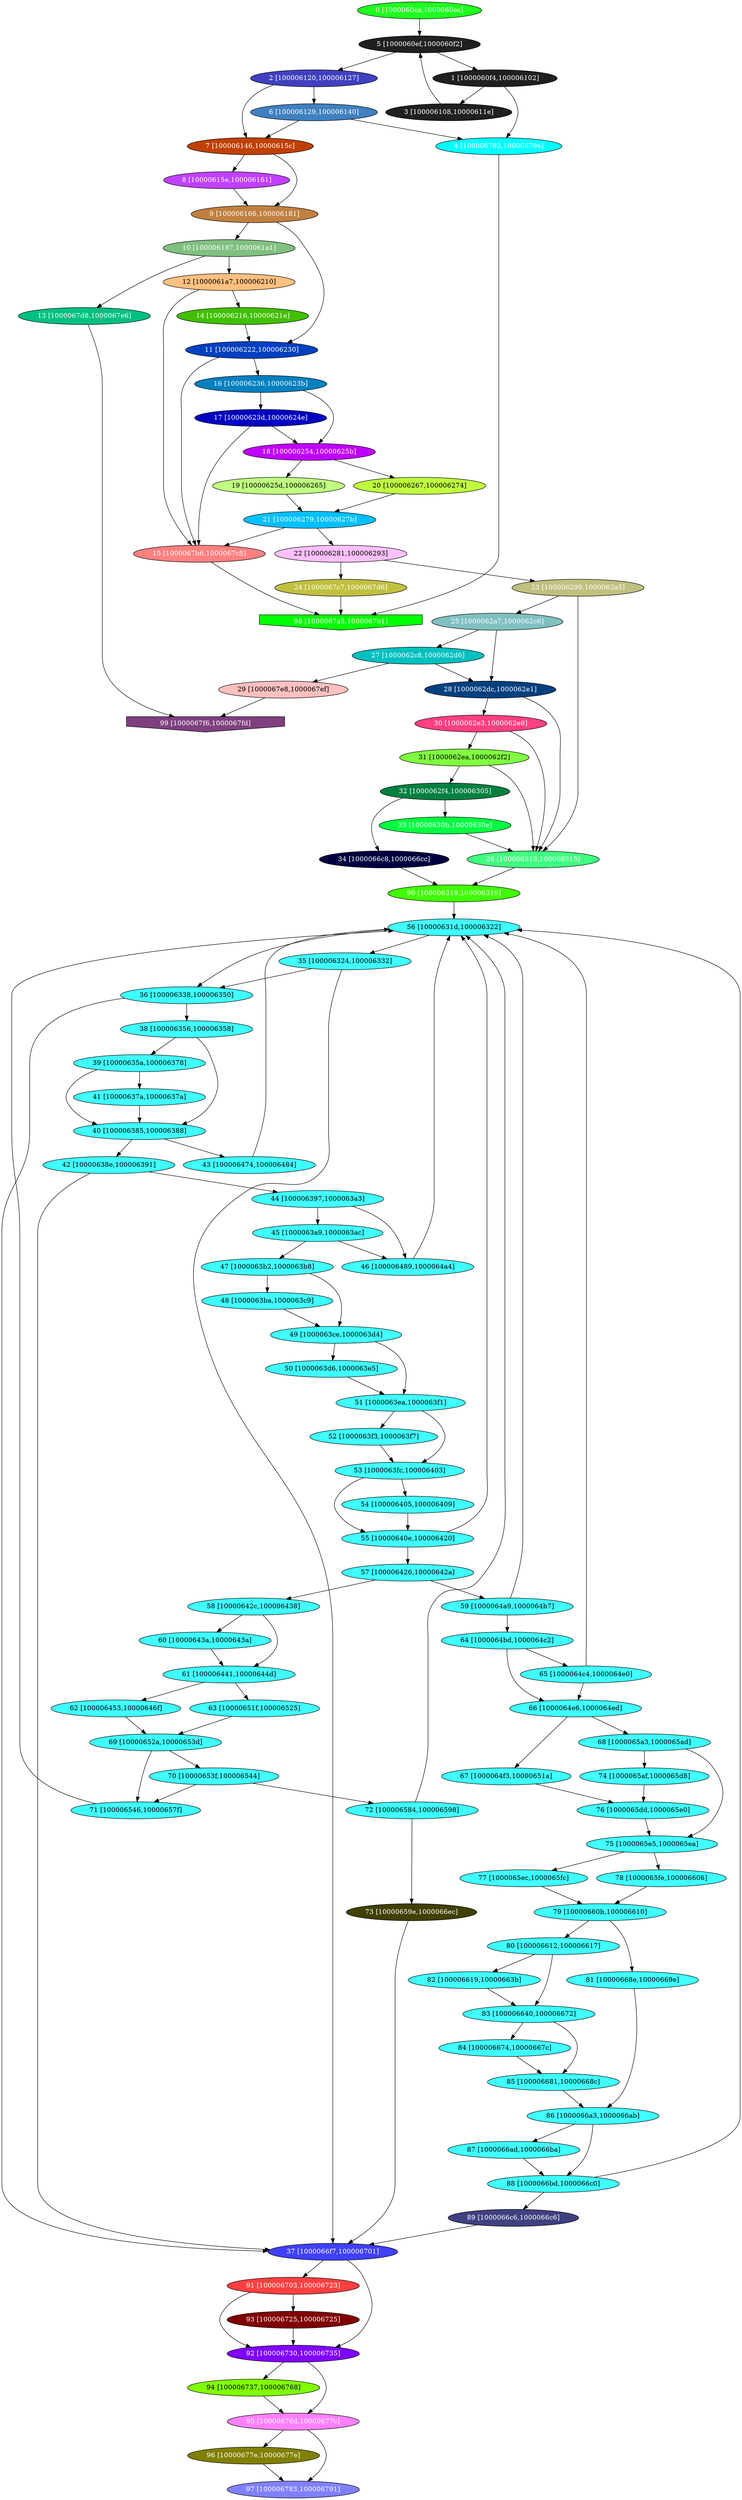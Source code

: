 diGraph tar{
	tar_0  [style=filled fillcolor="#20FF20" fontcolor="#ffffff" shape=oval label="0 [1000060ca,1000060ec]"]
	tar_1  [style=filled fillcolor="#202020" fontcolor="#ffffff" shape=oval label="1 [1000060f4,100006102]"]
	tar_2  [style=filled fillcolor="#4040C0" fontcolor="#ffffff" shape=oval label="2 [100006120,100006127]"]
	tar_3  [style=filled fillcolor="#202020" fontcolor="#ffffff" shape=oval label="3 [100006108,10000611e]"]
	tar_4  [style=filled fillcolor="#00FFFF" fontcolor="#ffffff" shape=oval label="4 [100006792,10000679e]"]
	tar_5  [style=filled fillcolor="#202020" fontcolor="#ffffff" shape=oval label="5 [1000060ef,1000060f2]"]
	tar_6  [style=filled fillcolor="#4080C0" fontcolor="#ffffff" shape=oval label="6 [100006129,100006140]"]
	tar_7  [style=filled fillcolor="#C04000" fontcolor="#ffffff" shape=oval label="7 [100006146,10000615c]"]
	tar_8  [style=filled fillcolor="#C040FF" fontcolor="#ffffff" shape=oval label="8 [10000615e,100006161]"]
	tar_9  [style=filled fillcolor="#C08040" fontcolor="#ffffff" shape=oval label="9 [100006166,100006181]"]
	tar_a  [style=filled fillcolor="#80C080" fontcolor="#ffffff" shape=oval label="10 [100006187,1000061a1]"]
	tar_b  [style=filled fillcolor="#0040C0" fontcolor="#ffffff" shape=oval label="11 [100006222,100006230]"]
	tar_c  [style=filled fillcolor="#FFC080" fontcolor="#000000" shape=oval label="12 [1000061a7,100006210]"]
	tar_d  [style=filled fillcolor="#00C080" fontcolor="#ffffff" shape=oval label="13 [1000067d8,1000067e6]"]
	tar_e  [style=filled fillcolor="#40C000" fontcolor="#ffffff" shape=oval label="14 [100006216,10000621e]"]
	tar_f  [style=filled fillcolor="#FF8080" fontcolor="#ffffff" shape=oval label="15 [1000067b6,1000067c5]"]
	tar_10  [style=filled fillcolor="#0080C0" fontcolor="#ffffff" shape=oval label="16 [100006236,10000623b]"]
	tar_11  [style=filled fillcolor="#0000C0" fontcolor="#ffffff" shape=oval label="17 [10000623d,10000624e]"]
	tar_12  [style=filled fillcolor="#C000FF" fontcolor="#ffffff" shape=oval label="18 [100006254,10000625b]"]
	tar_13  [style=filled fillcolor="#C0FF80" fontcolor="#000000" shape=oval label="19 [10000625d,100006265]"]
	tar_14  [style=filled fillcolor="#C0FF40" fontcolor="#000000" shape=oval label="20 [100006267,100006274]"]
	tar_15  [style=filled fillcolor="#00C0FF" fontcolor="#ffffff" shape=oval label="21 [100006279,10000627b]"]
	tar_16  [style=filled fillcolor="#FFC0FF" fontcolor="#000000" shape=oval label="22 [100006281,100006293]"]
	tar_17  [style=filled fillcolor="#C0C080" fontcolor="#ffffff" shape=oval label="23 [100006299,1000062a5]"]
	tar_18  [style=filled fillcolor="#C0C040" fontcolor="#ffffff" shape=oval label="24 [1000067c7,1000067d6]"]
	tar_19  [style=filled fillcolor="#80C0C0" fontcolor="#ffffff" shape=oval label="25 [1000062a7,1000062c6]"]
	tar_1a  [style=filled fillcolor="#40FF80" fontcolor="#ffffff" shape=oval label="26 [100006313,100006315]"]
	tar_1b  [style=filled fillcolor="#00C0C0" fontcolor="#ffffff" shape=oval label="27 [1000062c8,1000062d6]"]
	tar_1c  [style=filled fillcolor="#004080" fontcolor="#ffffff" shape=oval label="28 [1000062dc,1000062e1]"]
	tar_1d  [style=filled fillcolor="#FFC0C0" fontcolor="#000000" shape=oval label="29 [1000067e8,1000067ef]"]
	tar_1e  [style=filled fillcolor="#FF4080" fontcolor="#ffffff" shape=oval label="30 [1000062e3,1000062e8]"]
	tar_1f  [style=filled fillcolor="#80FF40" fontcolor="#000000" shape=oval label="31 [1000062ea,1000062f2]"]
	tar_20  [style=filled fillcolor="#008040" fontcolor="#ffffff" shape=oval label="32 [1000062f4,100006305]"]
	tar_21  [style=filled fillcolor="#00FF40" fontcolor="#ffffff" shape=oval label="33 [10000630b,10000630e]"]
	tar_22  [style=filled fillcolor="#000040" fontcolor="#ffffff" shape=oval label="34 [1000066c8,1000066cc]"]
	tar_23  [style=filled fillcolor="#40FFFF" fontcolor="#000000" shape=oval label="35 [100006324,100006332]"]
	tar_24  [style=filled fillcolor="#40FFFF" fontcolor="#000000" shape=oval label="36 [100006338,100006350]"]
	tar_25  [style=filled fillcolor="#4040FF" fontcolor="#ffffff" shape=oval label="37 [1000066f7,100006701]"]
	tar_26  [style=filled fillcolor="#40FFFF" fontcolor="#000000" shape=oval label="38 [100006356,100006358]"]
	tar_27  [style=filled fillcolor="#40FFFF" fontcolor="#000000" shape=oval label="39 [10000635a,100006378]"]
	tar_28  [style=filled fillcolor="#40FFFF" fontcolor="#000000" shape=oval label="40 [100006385,100006388]"]
	tar_29  [style=filled fillcolor="#40FFFF" fontcolor="#000000" shape=oval label="41 [10000637a,10000637a]"]
	tar_2a  [style=filled fillcolor="#40FFFF" fontcolor="#000000" shape=oval label="42 [10000638e,100006391]"]
	tar_2b  [style=filled fillcolor="#40FFFF" fontcolor="#000000" shape=oval label="43 [100006474,100006484]"]
	tar_2c  [style=filled fillcolor="#40FFFF" fontcolor="#000000" shape=oval label="44 [100006397,1000063a3]"]
	tar_2d  [style=filled fillcolor="#40FFFF" fontcolor="#000000" shape=oval label="45 [1000063a9,1000063ac]"]
	tar_2e  [style=filled fillcolor="#40FFFF" fontcolor="#000000" shape=oval label="46 [100006489,1000064a4]"]
	tar_2f  [style=filled fillcolor="#40FFFF" fontcolor="#000000" shape=oval label="47 [1000063b2,1000063b8]"]
	tar_30  [style=filled fillcolor="#40FFFF" fontcolor="#000000" shape=oval label="48 [1000063ba,1000063c9]"]
	tar_31  [style=filled fillcolor="#40FFFF" fontcolor="#000000" shape=oval label="49 [1000063ce,1000063d4]"]
	tar_32  [style=filled fillcolor="#40FFFF" fontcolor="#000000" shape=oval label="50 [1000063d6,1000063e5]"]
	tar_33  [style=filled fillcolor="#40FFFF" fontcolor="#000000" shape=oval label="51 [1000063ea,1000063f1]"]
	tar_34  [style=filled fillcolor="#40FFFF" fontcolor="#000000" shape=oval label="52 [1000063f3,1000063f7]"]
	tar_35  [style=filled fillcolor="#40FFFF" fontcolor="#000000" shape=oval label="53 [1000063fc,100006403]"]
	tar_36  [style=filled fillcolor="#40FFFF" fontcolor="#000000" shape=oval label="54 [100006405,100006409]"]
	tar_37  [style=filled fillcolor="#40FFFF" fontcolor="#000000" shape=oval label="55 [10000640e,100006420]"]
	tar_38  [style=filled fillcolor="#40FFFF" fontcolor="#000000" shape=oval label="56 [10000631d,100006322]"]
	tar_39  [style=filled fillcolor="#40FFFF" fontcolor="#000000" shape=oval label="57 [100006426,10000642a]"]
	tar_3a  [style=filled fillcolor="#40FFFF" fontcolor="#000000" shape=oval label="58 [10000642c,100006438]"]
	tar_3b  [style=filled fillcolor="#40FFFF" fontcolor="#000000" shape=oval label="59 [1000064a9,1000064b7]"]
	tar_3c  [style=filled fillcolor="#40FFFF" fontcolor="#000000" shape=oval label="60 [10000643a,10000643a]"]
	tar_3d  [style=filled fillcolor="#40FFFF" fontcolor="#000000" shape=oval label="61 [100006441,10000644d]"]
	tar_3e  [style=filled fillcolor="#40FFFF" fontcolor="#000000" shape=oval label="62 [100006453,10000646f]"]
	tar_3f  [style=filled fillcolor="#40FFFF" fontcolor="#000000" shape=oval label="63 [10000651f,100006525]"]
	tar_40  [style=filled fillcolor="#40FFFF" fontcolor="#000000" shape=oval label="64 [1000064bd,1000064c2]"]
	tar_41  [style=filled fillcolor="#40FFFF" fontcolor="#000000" shape=oval label="65 [1000064c4,1000064e0]"]
	tar_42  [style=filled fillcolor="#40FFFF" fontcolor="#000000" shape=oval label="66 [1000064e6,1000064ed]"]
	tar_43  [style=filled fillcolor="#40FFFF" fontcolor="#000000" shape=oval label="67 [1000064f3,10000651a]"]
	tar_44  [style=filled fillcolor="#40FFFF" fontcolor="#000000" shape=oval label="68 [1000065a3,1000065ad]"]
	tar_45  [style=filled fillcolor="#40FFFF" fontcolor="#000000" shape=oval label="69 [10000652a,10000653d]"]
	tar_46  [style=filled fillcolor="#40FFFF" fontcolor="#000000" shape=oval label="70 [10000653f,100006544]"]
	tar_47  [style=filled fillcolor="#40FFFF" fontcolor="#000000" shape=oval label="71 [100006546,10000657f]"]
	tar_48  [style=filled fillcolor="#40FFFF" fontcolor="#000000" shape=oval label="72 [100006584,100006598]"]
	tar_49  [style=filled fillcolor="#404000" fontcolor="#ffffff" shape=oval label="73 [10000659e,1000066ec]"]
	tar_4a  [style=filled fillcolor="#40FFFF" fontcolor="#000000" shape=oval label="74 [1000065af,1000065d8]"]
	tar_4b  [style=filled fillcolor="#40FFFF" fontcolor="#000000" shape=oval label="75 [1000065e5,1000065ea]"]
	tar_4c  [style=filled fillcolor="#40FFFF" fontcolor="#000000" shape=oval label="76 [1000065dd,1000065e0]"]
	tar_4d  [style=filled fillcolor="#40FFFF" fontcolor="#000000" shape=oval label="77 [1000065ec,1000065fc]"]
	tar_4e  [style=filled fillcolor="#40FFFF" fontcolor="#000000" shape=oval label="78 [1000065fe,100006606]"]
	tar_4f  [style=filled fillcolor="#40FFFF" fontcolor="#000000" shape=oval label="79 [10000660b,100006610]"]
	tar_50  [style=filled fillcolor="#40FFFF" fontcolor="#000000" shape=oval label="80 [100006612,100006617]"]
	tar_51  [style=filled fillcolor="#40FFFF" fontcolor="#000000" shape=oval label="81 [10000668e,10000669e]"]
	tar_52  [style=filled fillcolor="#40FFFF" fontcolor="#000000" shape=oval label="82 [100006619,10000663b]"]
	tar_53  [style=filled fillcolor="#40FFFF" fontcolor="#000000" shape=oval label="83 [100006640,100006672]"]
	tar_54  [style=filled fillcolor="#40FFFF" fontcolor="#000000" shape=oval label="84 [100006674,10000667c]"]
	tar_55  [style=filled fillcolor="#40FFFF" fontcolor="#000000" shape=oval label="85 [100006681,10000668c]"]
	tar_56  [style=filled fillcolor="#40FFFF" fontcolor="#000000" shape=oval label="86 [1000066a3,1000066ab]"]
	tar_57  [style=filled fillcolor="#40FFFF" fontcolor="#000000" shape=oval label="87 [1000066ad,1000066ba]"]
	tar_58  [style=filled fillcolor="#40FFFF" fontcolor="#000000" shape=oval label="88 [1000066bd,1000066c0]"]
	tar_59  [style=filled fillcolor="#404080" fontcolor="#ffffff" shape=oval label="89 [1000066c6,1000066c6]"]
	tar_5a  [style=filled fillcolor="#40FF00" fontcolor="#ffffff" shape=oval label="90 [100006319,100006319]"]
	tar_5b  [style=filled fillcolor="#FF4040" fontcolor="#ffffff" shape=oval label="91 [100006703,100006723]"]
	tar_5c  [style=filled fillcolor="#8000FF" fontcolor="#ffffff" shape=oval label="92 [100006730,100006735]"]
	tar_5d  [style=filled fillcolor="#800000" fontcolor="#ffffff" shape=oval label="93 [100006725,100006725]"]
	tar_5e  [style=filled fillcolor="#80FF00" fontcolor="#000000" shape=oval label="94 [100006737,100006768]"]
	tar_5f  [style=filled fillcolor="#FF80FF" fontcolor="#ffffff" shape=oval label="95 [10000676d,10000677c]"]
	tar_60  [style=filled fillcolor="#808000" fontcolor="#ffffff" shape=oval label="96 [10000677e,10000677e]"]
	tar_61  [style=filled fillcolor="#8080FF" fontcolor="#ffffff" shape=oval label="97 [100006783,100006791]"]
	tar_62  [style=filled fillcolor="#00FF00" fontcolor="#ffffff" shape=invhouse label="98 [1000067a5,1000067b1]"]
	tar_63  [style=filled fillcolor="#804080" fontcolor="#ffffff" shape=invhouse label="99 [1000067f6,1000067fd]"]

	tar_0 -> tar_5
	tar_1 -> tar_3
	tar_1 -> tar_4
	tar_2 -> tar_6
	tar_2 -> tar_7
	tar_3 -> tar_5
	tar_4 -> tar_62
	tar_5 -> tar_1
	tar_5 -> tar_2
	tar_6 -> tar_4
	tar_6 -> tar_7
	tar_7 -> tar_8
	tar_7 -> tar_9
	tar_8 -> tar_9
	tar_9 -> tar_a
	tar_9 -> tar_b
	tar_a -> tar_c
	tar_a -> tar_d
	tar_b -> tar_f
	tar_b -> tar_10
	tar_c -> tar_e
	tar_c -> tar_f
	tar_d -> tar_63
	tar_e -> tar_b
	tar_f -> tar_62
	tar_10 -> tar_11
	tar_10 -> tar_12
	tar_11 -> tar_f
	tar_11 -> tar_12
	tar_12 -> tar_13
	tar_12 -> tar_14
	tar_13 -> tar_15
	tar_14 -> tar_15
	tar_15 -> tar_f
	tar_15 -> tar_16
	tar_16 -> tar_17
	tar_16 -> tar_18
	tar_17 -> tar_19
	tar_17 -> tar_1a
	tar_18 -> tar_62
	tar_19 -> tar_1b
	tar_19 -> tar_1c
	tar_1a -> tar_5a
	tar_1b -> tar_1c
	tar_1b -> tar_1d
	tar_1c -> tar_1a
	tar_1c -> tar_1e
	tar_1d -> tar_63
	tar_1e -> tar_1a
	tar_1e -> tar_1f
	tar_1f -> tar_1a
	tar_1f -> tar_20
	tar_20 -> tar_21
	tar_20 -> tar_22
	tar_21 -> tar_1a
	tar_22 -> tar_5a
	tar_23 -> tar_24
	tar_23 -> tar_25
	tar_24 -> tar_25
	tar_24 -> tar_26
	tar_25 -> tar_5b
	tar_25 -> tar_5c
	tar_26 -> tar_27
	tar_26 -> tar_28
	tar_27 -> tar_28
	tar_27 -> tar_29
	tar_28 -> tar_2a
	tar_28 -> tar_2b
	tar_29 -> tar_28
	tar_2a -> tar_25
	tar_2a -> tar_2c
	tar_2b -> tar_38
	tar_2c -> tar_2d
	tar_2c -> tar_2e
	tar_2d -> tar_2e
	tar_2d -> tar_2f
	tar_2e -> tar_38
	tar_2f -> tar_30
	tar_2f -> tar_31
	tar_30 -> tar_31
	tar_31 -> tar_32
	tar_31 -> tar_33
	tar_32 -> tar_33
	tar_33 -> tar_34
	tar_33 -> tar_35
	tar_34 -> tar_35
	tar_35 -> tar_36
	tar_35 -> tar_37
	tar_36 -> tar_37
	tar_37 -> tar_38
	tar_37 -> tar_39
	tar_38 -> tar_23
	tar_38 -> tar_24
	tar_39 -> tar_3a
	tar_39 -> tar_3b
	tar_3a -> tar_3c
	tar_3a -> tar_3d
	tar_3b -> tar_38
	tar_3b -> tar_40
	tar_3c -> tar_3d
	tar_3d -> tar_3e
	tar_3d -> tar_3f
	tar_3e -> tar_45
	tar_3f -> tar_45
	tar_40 -> tar_41
	tar_40 -> tar_42
	tar_41 -> tar_38
	tar_41 -> tar_42
	tar_42 -> tar_43
	tar_42 -> tar_44
	tar_43 -> tar_4c
	tar_44 -> tar_4a
	tar_44 -> tar_4b
	tar_45 -> tar_46
	tar_45 -> tar_47
	tar_46 -> tar_47
	tar_46 -> tar_48
	tar_47 -> tar_38
	tar_48 -> tar_38
	tar_48 -> tar_49
	tar_49 -> tar_25
	tar_4a -> tar_4c
	tar_4b -> tar_4d
	tar_4b -> tar_4e
	tar_4c -> tar_4b
	tar_4d -> tar_4f
	tar_4e -> tar_4f
	tar_4f -> tar_50
	tar_4f -> tar_51
	tar_50 -> tar_52
	tar_50 -> tar_53
	tar_51 -> tar_56
	tar_52 -> tar_53
	tar_53 -> tar_54
	tar_53 -> tar_55
	tar_54 -> tar_55
	tar_55 -> tar_56
	tar_56 -> tar_57
	tar_56 -> tar_58
	tar_57 -> tar_58
	tar_58 -> tar_38
	tar_58 -> tar_59
	tar_59 -> tar_25
	tar_5a -> tar_38
	tar_5b -> tar_5c
	tar_5b -> tar_5d
	tar_5c -> tar_5e
	tar_5c -> tar_5f
	tar_5d -> tar_5c
	tar_5e -> tar_5f
	tar_5f -> tar_60
	tar_5f -> tar_61
	tar_60 -> tar_61
}